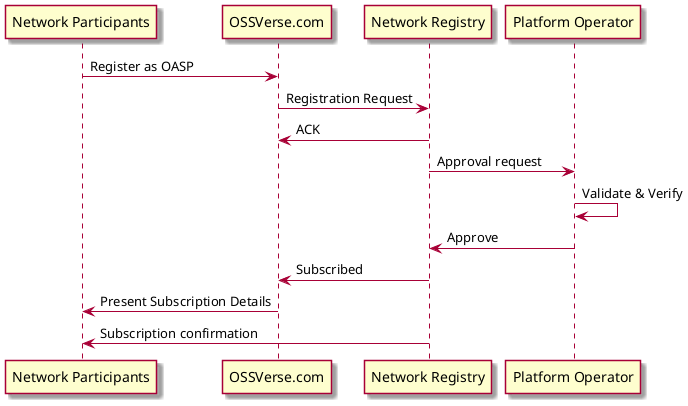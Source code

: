 @startuml

skin rose


"Network Participants" -> OSSVerse.com: Register as OASP
OSSVerse.com -> "Network Registry": Registration Request
"Network Registry" -> OSSVerse.com: ACK


"Network Registry" -> "Platform Operator": Approval request
"Platform Operator" -> "Platform Operator": Validate & Verify
"Platform Operator" -> "Network Registry": Approve

"Network Registry" -> "OSSVerse.com": Subscribed
"OSSVerse.com" -> "Network Participants": Present Subscription Details
"Network Registry" -> "Network Participants": Subscription confirmation

@enduml